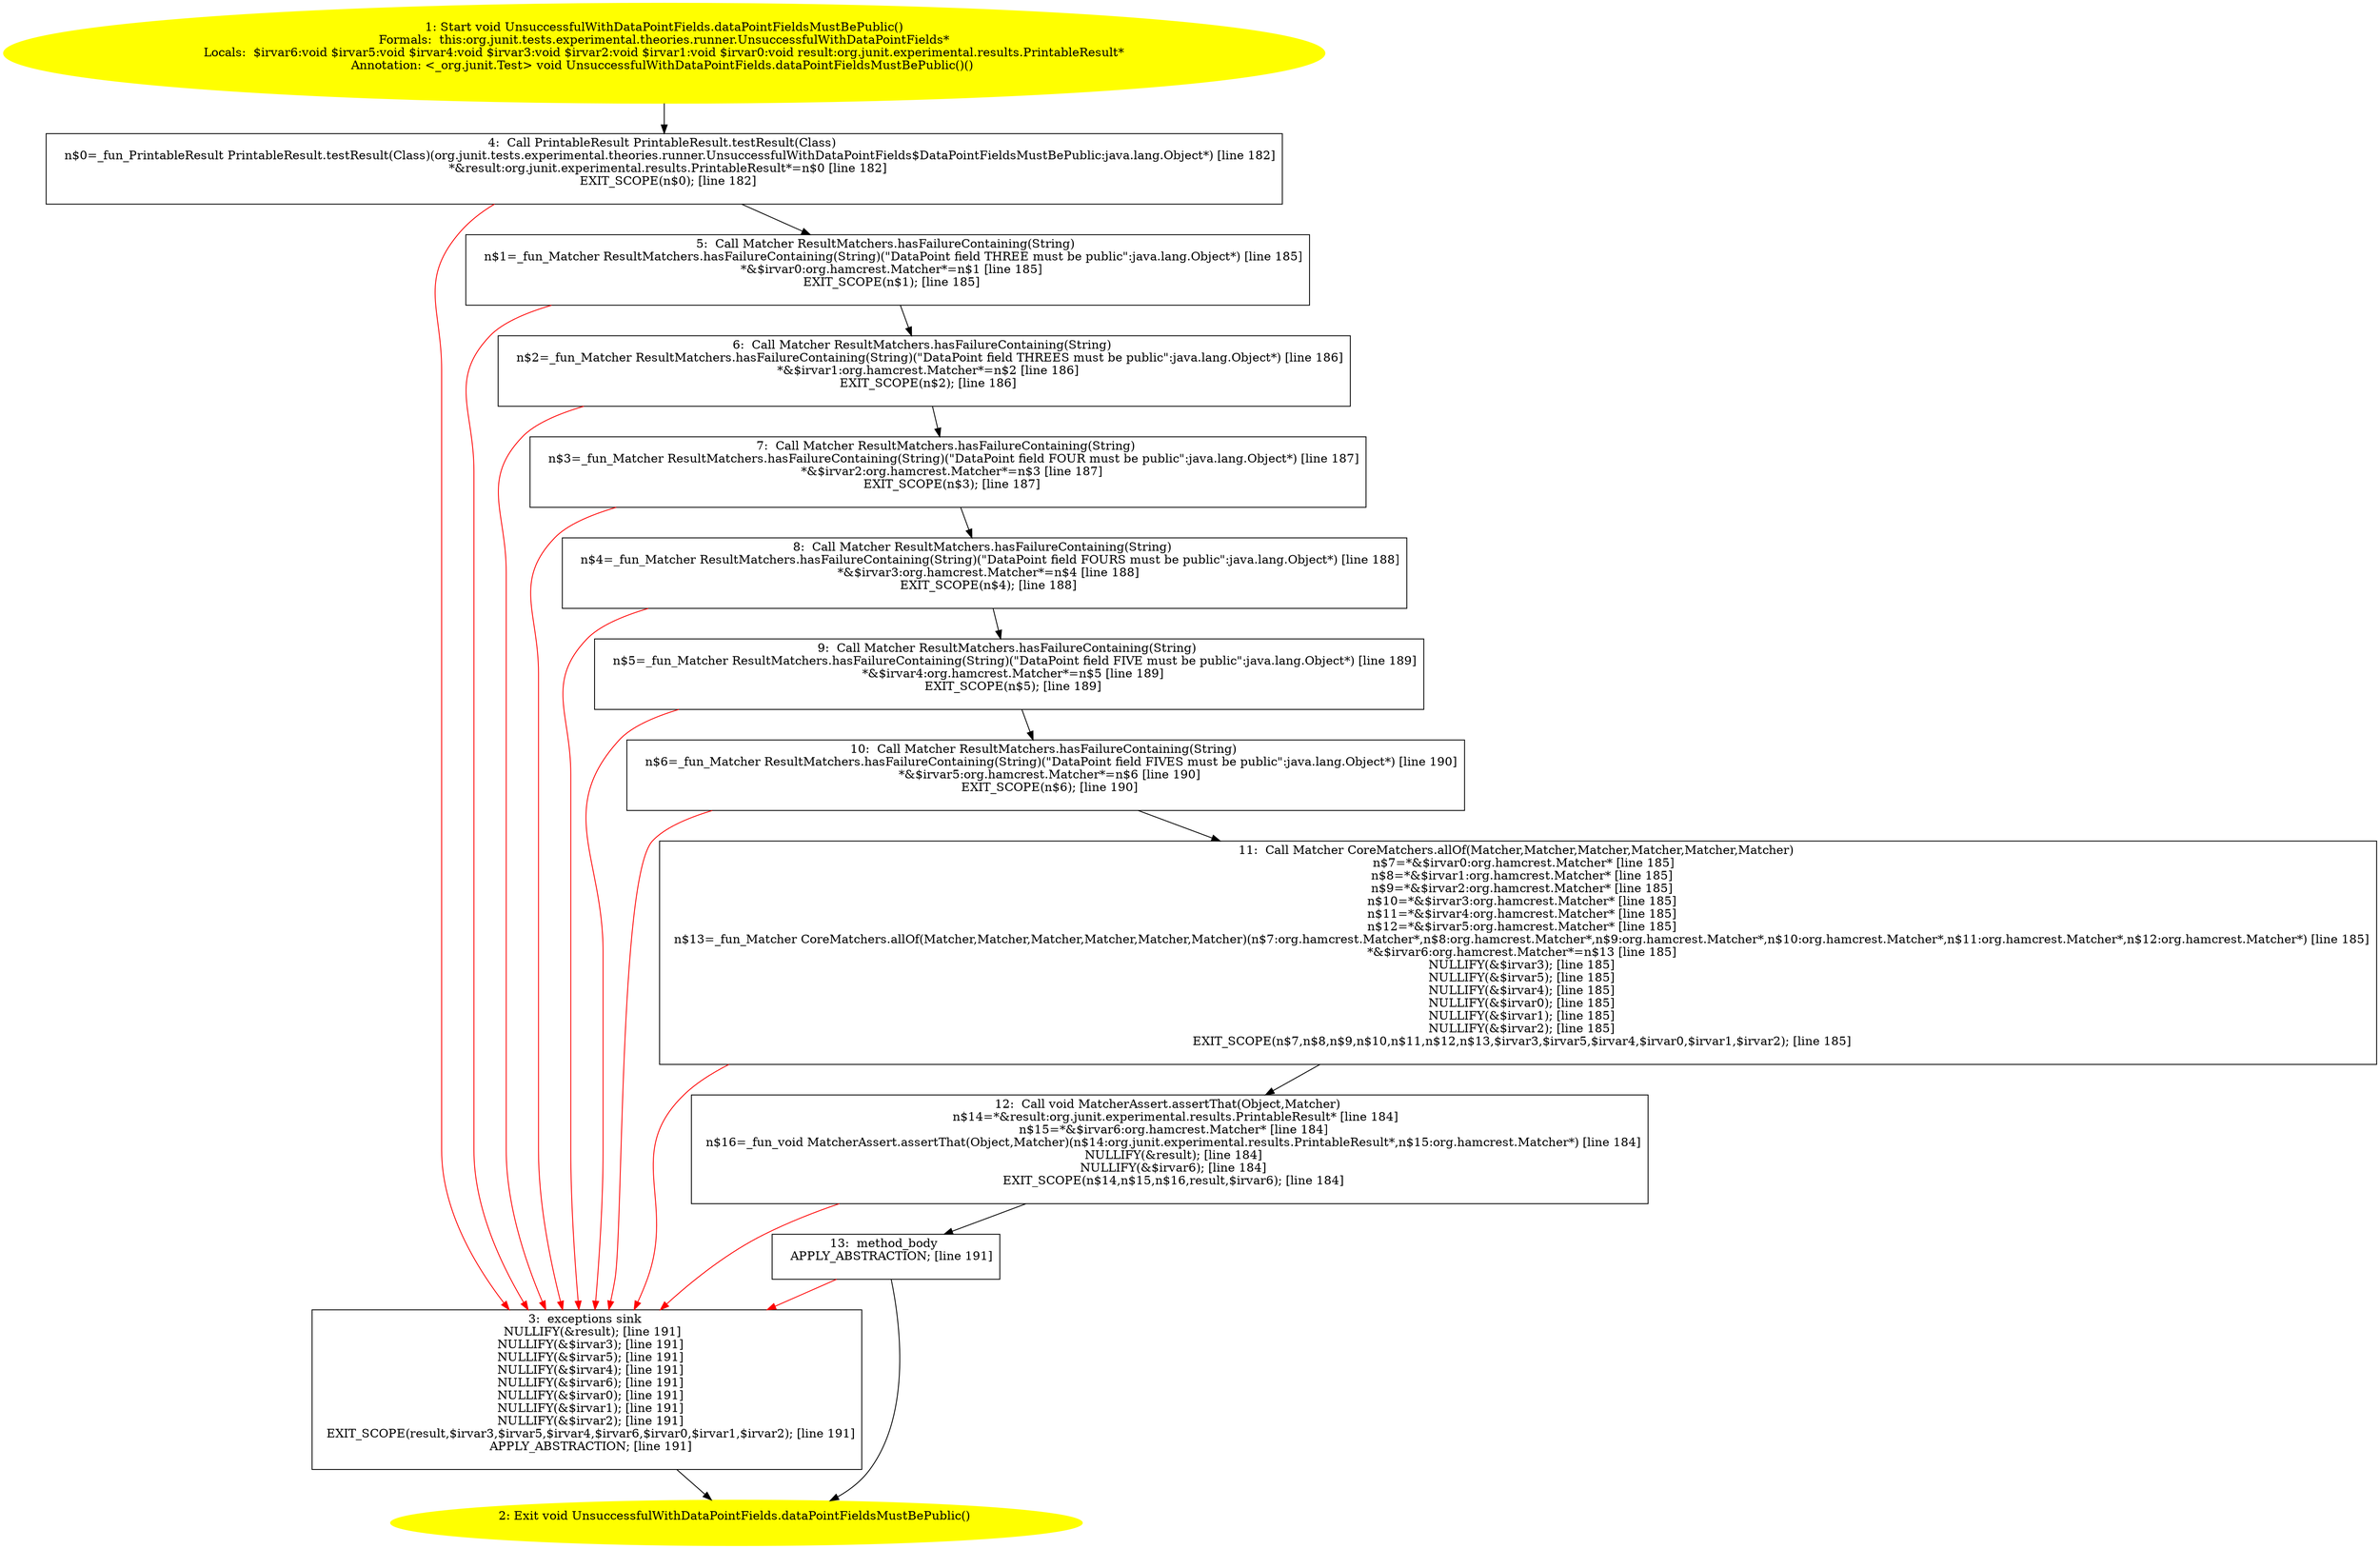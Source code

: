 /* @generated */
digraph cfg {
"org.junit.tests.experimental.theories.runner.UnsuccessfulWithDataPointFields.dataPointFieldsMustBePu.2af40912680fb7ec815b06bc653f8917_1" [label="1: Start void UnsuccessfulWithDataPointFields.dataPointFieldsMustBePublic()\nFormals:  this:org.junit.tests.experimental.theories.runner.UnsuccessfulWithDataPointFields*\nLocals:  $irvar6:void $irvar5:void $irvar4:void $irvar3:void $irvar2:void $irvar1:void $irvar0:void result:org.junit.experimental.results.PrintableResult*\nAnnotation: <_org.junit.Test> void UnsuccessfulWithDataPointFields.dataPointFieldsMustBePublic()() \n  " color=yellow style=filled]
	

	 "org.junit.tests.experimental.theories.runner.UnsuccessfulWithDataPointFields.dataPointFieldsMustBePu.2af40912680fb7ec815b06bc653f8917_1" -> "org.junit.tests.experimental.theories.runner.UnsuccessfulWithDataPointFields.dataPointFieldsMustBePu.2af40912680fb7ec815b06bc653f8917_4" ;
"org.junit.tests.experimental.theories.runner.UnsuccessfulWithDataPointFields.dataPointFieldsMustBePu.2af40912680fb7ec815b06bc653f8917_2" [label="2: Exit void UnsuccessfulWithDataPointFields.dataPointFieldsMustBePublic() \n  " color=yellow style=filled]
	

"org.junit.tests.experimental.theories.runner.UnsuccessfulWithDataPointFields.dataPointFieldsMustBePu.2af40912680fb7ec815b06bc653f8917_3" [label="3:  exceptions sink \n   NULLIFY(&result); [line 191]\n  NULLIFY(&$irvar3); [line 191]\n  NULLIFY(&$irvar5); [line 191]\n  NULLIFY(&$irvar4); [line 191]\n  NULLIFY(&$irvar6); [line 191]\n  NULLIFY(&$irvar0); [line 191]\n  NULLIFY(&$irvar1); [line 191]\n  NULLIFY(&$irvar2); [line 191]\n  EXIT_SCOPE(result,$irvar3,$irvar5,$irvar4,$irvar6,$irvar0,$irvar1,$irvar2); [line 191]\n  APPLY_ABSTRACTION; [line 191]\n " shape="box"]
	

	 "org.junit.tests.experimental.theories.runner.UnsuccessfulWithDataPointFields.dataPointFieldsMustBePu.2af40912680fb7ec815b06bc653f8917_3" -> "org.junit.tests.experimental.theories.runner.UnsuccessfulWithDataPointFields.dataPointFieldsMustBePu.2af40912680fb7ec815b06bc653f8917_2" ;
"org.junit.tests.experimental.theories.runner.UnsuccessfulWithDataPointFields.dataPointFieldsMustBePu.2af40912680fb7ec815b06bc653f8917_4" [label="4:  Call PrintableResult PrintableResult.testResult(Class) \n   n$0=_fun_PrintableResult PrintableResult.testResult(Class)(org.junit.tests.experimental.theories.runner.UnsuccessfulWithDataPointFields$DataPointFieldsMustBePublic:java.lang.Object*) [line 182]\n  *&result:org.junit.experimental.results.PrintableResult*=n$0 [line 182]\n  EXIT_SCOPE(n$0); [line 182]\n " shape="box"]
	

	 "org.junit.tests.experimental.theories.runner.UnsuccessfulWithDataPointFields.dataPointFieldsMustBePu.2af40912680fb7ec815b06bc653f8917_4" -> "org.junit.tests.experimental.theories.runner.UnsuccessfulWithDataPointFields.dataPointFieldsMustBePu.2af40912680fb7ec815b06bc653f8917_5" ;
	 "org.junit.tests.experimental.theories.runner.UnsuccessfulWithDataPointFields.dataPointFieldsMustBePu.2af40912680fb7ec815b06bc653f8917_4" -> "org.junit.tests.experimental.theories.runner.UnsuccessfulWithDataPointFields.dataPointFieldsMustBePu.2af40912680fb7ec815b06bc653f8917_3" [color="red" ];
"org.junit.tests.experimental.theories.runner.UnsuccessfulWithDataPointFields.dataPointFieldsMustBePu.2af40912680fb7ec815b06bc653f8917_5" [label="5:  Call Matcher ResultMatchers.hasFailureContaining(String) \n   n$1=_fun_Matcher ResultMatchers.hasFailureContaining(String)(\"DataPoint field THREE must be public\":java.lang.Object*) [line 185]\n  *&$irvar0:org.hamcrest.Matcher*=n$1 [line 185]\n  EXIT_SCOPE(n$1); [line 185]\n " shape="box"]
	

	 "org.junit.tests.experimental.theories.runner.UnsuccessfulWithDataPointFields.dataPointFieldsMustBePu.2af40912680fb7ec815b06bc653f8917_5" -> "org.junit.tests.experimental.theories.runner.UnsuccessfulWithDataPointFields.dataPointFieldsMustBePu.2af40912680fb7ec815b06bc653f8917_6" ;
	 "org.junit.tests.experimental.theories.runner.UnsuccessfulWithDataPointFields.dataPointFieldsMustBePu.2af40912680fb7ec815b06bc653f8917_5" -> "org.junit.tests.experimental.theories.runner.UnsuccessfulWithDataPointFields.dataPointFieldsMustBePu.2af40912680fb7ec815b06bc653f8917_3" [color="red" ];
"org.junit.tests.experimental.theories.runner.UnsuccessfulWithDataPointFields.dataPointFieldsMustBePu.2af40912680fb7ec815b06bc653f8917_6" [label="6:  Call Matcher ResultMatchers.hasFailureContaining(String) \n   n$2=_fun_Matcher ResultMatchers.hasFailureContaining(String)(\"DataPoint field THREES must be public\":java.lang.Object*) [line 186]\n  *&$irvar1:org.hamcrest.Matcher*=n$2 [line 186]\n  EXIT_SCOPE(n$2); [line 186]\n " shape="box"]
	

	 "org.junit.tests.experimental.theories.runner.UnsuccessfulWithDataPointFields.dataPointFieldsMustBePu.2af40912680fb7ec815b06bc653f8917_6" -> "org.junit.tests.experimental.theories.runner.UnsuccessfulWithDataPointFields.dataPointFieldsMustBePu.2af40912680fb7ec815b06bc653f8917_7" ;
	 "org.junit.tests.experimental.theories.runner.UnsuccessfulWithDataPointFields.dataPointFieldsMustBePu.2af40912680fb7ec815b06bc653f8917_6" -> "org.junit.tests.experimental.theories.runner.UnsuccessfulWithDataPointFields.dataPointFieldsMustBePu.2af40912680fb7ec815b06bc653f8917_3" [color="red" ];
"org.junit.tests.experimental.theories.runner.UnsuccessfulWithDataPointFields.dataPointFieldsMustBePu.2af40912680fb7ec815b06bc653f8917_7" [label="7:  Call Matcher ResultMatchers.hasFailureContaining(String) \n   n$3=_fun_Matcher ResultMatchers.hasFailureContaining(String)(\"DataPoint field FOUR must be public\":java.lang.Object*) [line 187]\n  *&$irvar2:org.hamcrest.Matcher*=n$3 [line 187]\n  EXIT_SCOPE(n$3); [line 187]\n " shape="box"]
	

	 "org.junit.tests.experimental.theories.runner.UnsuccessfulWithDataPointFields.dataPointFieldsMustBePu.2af40912680fb7ec815b06bc653f8917_7" -> "org.junit.tests.experimental.theories.runner.UnsuccessfulWithDataPointFields.dataPointFieldsMustBePu.2af40912680fb7ec815b06bc653f8917_8" ;
	 "org.junit.tests.experimental.theories.runner.UnsuccessfulWithDataPointFields.dataPointFieldsMustBePu.2af40912680fb7ec815b06bc653f8917_7" -> "org.junit.tests.experimental.theories.runner.UnsuccessfulWithDataPointFields.dataPointFieldsMustBePu.2af40912680fb7ec815b06bc653f8917_3" [color="red" ];
"org.junit.tests.experimental.theories.runner.UnsuccessfulWithDataPointFields.dataPointFieldsMustBePu.2af40912680fb7ec815b06bc653f8917_8" [label="8:  Call Matcher ResultMatchers.hasFailureContaining(String) \n   n$4=_fun_Matcher ResultMatchers.hasFailureContaining(String)(\"DataPoint field FOURS must be public\":java.lang.Object*) [line 188]\n  *&$irvar3:org.hamcrest.Matcher*=n$4 [line 188]\n  EXIT_SCOPE(n$4); [line 188]\n " shape="box"]
	

	 "org.junit.tests.experimental.theories.runner.UnsuccessfulWithDataPointFields.dataPointFieldsMustBePu.2af40912680fb7ec815b06bc653f8917_8" -> "org.junit.tests.experimental.theories.runner.UnsuccessfulWithDataPointFields.dataPointFieldsMustBePu.2af40912680fb7ec815b06bc653f8917_9" ;
	 "org.junit.tests.experimental.theories.runner.UnsuccessfulWithDataPointFields.dataPointFieldsMustBePu.2af40912680fb7ec815b06bc653f8917_8" -> "org.junit.tests.experimental.theories.runner.UnsuccessfulWithDataPointFields.dataPointFieldsMustBePu.2af40912680fb7ec815b06bc653f8917_3" [color="red" ];
"org.junit.tests.experimental.theories.runner.UnsuccessfulWithDataPointFields.dataPointFieldsMustBePu.2af40912680fb7ec815b06bc653f8917_9" [label="9:  Call Matcher ResultMatchers.hasFailureContaining(String) \n   n$5=_fun_Matcher ResultMatchers.hasFailureContaining(String)(\"DataPoint field FIVE must be public\":java.lang.Object*) [line 189]\n  *&$irvar4:org.hamcrest.Matcher*=n$5 [line 189]\n  EXIT_SCOPE(n$5); [line 189]\n " shape="box"]
	

	 "org.junit.tests.experimental.theories.runner.UnsuccessfulWithDataPointFields.dataPointFieldsMustBePu.2af40912680fb7ec815b06bc653f8917_9" -> "org.junit.tests.experimental.theories.runner.UnsuccessfulWithDataPointFields.dataPointFieldsMustBePu.2af40912680fb7ec815b06bc653f8917_10" ;
	 "org.junit.tests.experimental.theories.runner.UnsuccessfulWithDataPointFields.dataPointFieldsMustBePu.2af40912680fb7ec815b06bc653f8917_9" -> "org.junit.tests.experimental.theories.runner.UnsuccessfulWithDataPointFields.dataPointFieldsMustBePu.2af40912680fb7ec815b06bc653f8917_3" [color="red" ];
"org.junit.tests.experimental.theories.runner.UnsuccessfulWithDataPointFields.dataPointFieldsMustBePu.2af40912680fb7ec815b06bc653f8917_10" [label="10:  Call Matcher ResultMatchers.hasFailureContaining(String) \n   n$6=_fun_Matcher ResultMatchers.hasFailureContaining(String)(\"DataPoint field FIVES must be public\":java.lang.Object*) [line 190]\n  *&$irvar5:org.hamcrest.Matcher*=n$6 [line 190]\n  EXIT_SCOPE(n$6); [line 190]\n " shape="box"]
	

	 "org.junit.tests.experimental.theories.runner.UnsuccessfulWithDataPointFields.dataPointFieldsMustBePu.2af40912680fb7ec815b06bc653f8917_10" -> "org.junit.tests.experimental.theories.runner.UnsuccessfulWithDataPointFields.dataPointFieldsMustBePu.2af40912680fb7ec815b06bc653f8917_11" ;
	 "org.junit.tests.experimental.theories.runner.UnsuccessfulWithDataPointFields.dataPointFieldsMustBePu.2af40912680fb7ec815b06bc653f8917_10" -> "org.junit.tests.experimental.theories.runner.UnsuccessfulWithDataPointFields.dataPointFieldsMustBePu.2af40912680fb7ec815b06bc653f8917_3" [color="red" ];
"org.junit.tests.experimental.theories.runner.UnsuccessfulWithDataPointFields.dataPointFieldsMustBePu.2af40912680fb7ec815b06bc653f8917_11" [label="11:  Call Matcher CoreMatchers.allOf(Matcher,Matcher,Matcher,Matcher,Matcher,Matcher) \n   n$7=*&$irvar0:org.hamcrest.Matcher* [line 185]\n  n$8=*&$irvar1:org.hamcrest.Matcher* [line 185]\n  n$9=*&$irvar2:org.hamcrest.Matcher* [line 185]\n  n$10=*&$irvar3:org.hamcrest.Matcher* [line 185]\n  n$11=*&$irvar4:org.hamcrest.Matcher* [line 185]\n  n$12=*&$irvar5:org.hamcrest.Matcher* [line 185]\n  n$13=_fun_Matcher CoreMatchers.allOf(Matcher,Matcher,Matcher,Matcher,Matcher,Matcher)(n$7:org.hamcrest.Matcher*,n$8:org.hamcrest.Matcher*,n$9:org.hamcrest.Matcher*,n$10:org.hamcrest.Matcher*,n$11:org.hamcrest.Matcher*,n$12:org.hamcrest.Matcher*) [line 185]\n  *&$irvar6:org.hamcrest.Matcher*=n$13 [line 185]\n  NULLIFY(&$irvar3); [line 185]\n  NULLIFY(&$irvar5); [line 185]\n  NULLIFY(&$irvar4); [line 185]\n  NULLIFY(&$irvar0); [line 185]\n  NULLIFY(&$irvar1); [line 185]\n  NULLIFY(&$irvar2); [line 185]\n  EXIT_SCOPE(n$7,n$8,n$9,n$10,n$11,n$12,n$13,$irvar3,$irvar5,$irvar4,$irvar0,$irvar1,$irvar2); [line 185]\n " shape="box"]
	

	 "org.junit.tests.experimental.theories.runner.UnsuccessfulWithDataPointFields.dataPointFieldsMustBePu.2af40912680fb7ec815b06bc653f8917_11" -> "org.junit.tests.experimental.theories.runner.UnsuccessfulWithDataPointFields.dataPointFieldsMustBePu.2af40912680fb7ec815b06bc653f8917_12" ;
	 "org.junit.tests.experimental.theories.runner.UnsuccessfulWithDataPointFields.dataPointFieldsMustBePu.2af40912680fb7ec815b06bc653f8917_11" -> "org.junit.tests.experimental.theories.runner.UnsuccessfulWithDataPointFields.dataPointFieldsMustBePu.2af40912680fb7ec815b06bc653f8917_3" [color="red" ];
"org.junit.tests.experimental.theories.runner.UnsuccessfulWithDataPointFields.dataPointFieldsMustBePu.2af40912680fb7ec815b06bc653f8917_12" [label="12:  Call void MatcherAssert.assertThat(Object,Matcher) \n   n$14=*&result:org.junit.experimental.results.PrintableResult* [line 184]\n  n$15=*&$irvar6:org.hamcrest.Matcher* [line 184]\n  n$16=_fun_void MatcherAssert.assertThat(Object,Matcher)(n$14:org.junit.experimental.results.PrintableResult*,n$15:org.hamcrest.Matcher*) [line 184]\n  NULLIFY(&result); [line 184]\n  NULLIFY(&$irvar6); [line 184]\n  EXIT_SCOPE(n$14,n$15,n$16,result,$irvar6); [line 184]\n " shape="box"]
	

	 "org.junit.tests.experimental.theories.runner.UnsuccessfulWithDataPointFields.dataPointFieldsMustBePu.2af40912680fb7ec815b06bc653f8917_12" -> "org.junit.tests.experimental.theories.runner.UnsuccessfulWithDataPointFields.dataPointFieldsMustBePu.2af40912680fb7ec815b06bc653f8917_13" ;
	 "org.junit.tests.experimental.theories.runner.UnsuccessfulWithDataPointFields.dataPointFieldsMustBePu.2af40912680fb7ec815b06bc653f8917_12" -> "org.junit.tests.experimental.theories.runner.UnsuccessfulWithDataPointFields.dataPointFieldsMustBePu.2af40912680fb7ec815b06bc653f8917_3" [color="red" ];
"org.junit.tests.experimental.theories.runner.UnsuccessfulWithDataPointFields.dataPointFieldsMustBePu.2af40912680fb7ec815b06bc653f8917_13" [label="13:  method_body \n   APPLY_ABSTRACTION; [line 191]\n " shape="box"]
	

	 "org.junit.tests.experimental.theories.runner.UnsuccessfulWithDataPointFields.dataPointFieldsMustBePu.2af40912680fb7ec815b06bc653f8917_13" -> "org.junit.tests.experimental.theories.runner.UnsuccessfulWithDataPointFields.dataPointFieldsMustBePu.2af40912680fb7ec815b06bc653f8917_2" ;
	 "org.junit.tests.experimental.theories.runner.UnsuccessfulWithDataPointFields.dataPointFieldsMustBePu.2af40912680fb7ec815b06bc653f8917_13" -> "org.junit.tests.experimental.theories.runner.UnsuccessfulWithDataPointFields.dataPointFieldsMustBePu.2af40912680fb7ec815b06bc653f8917_3" [color="red" ];
}
